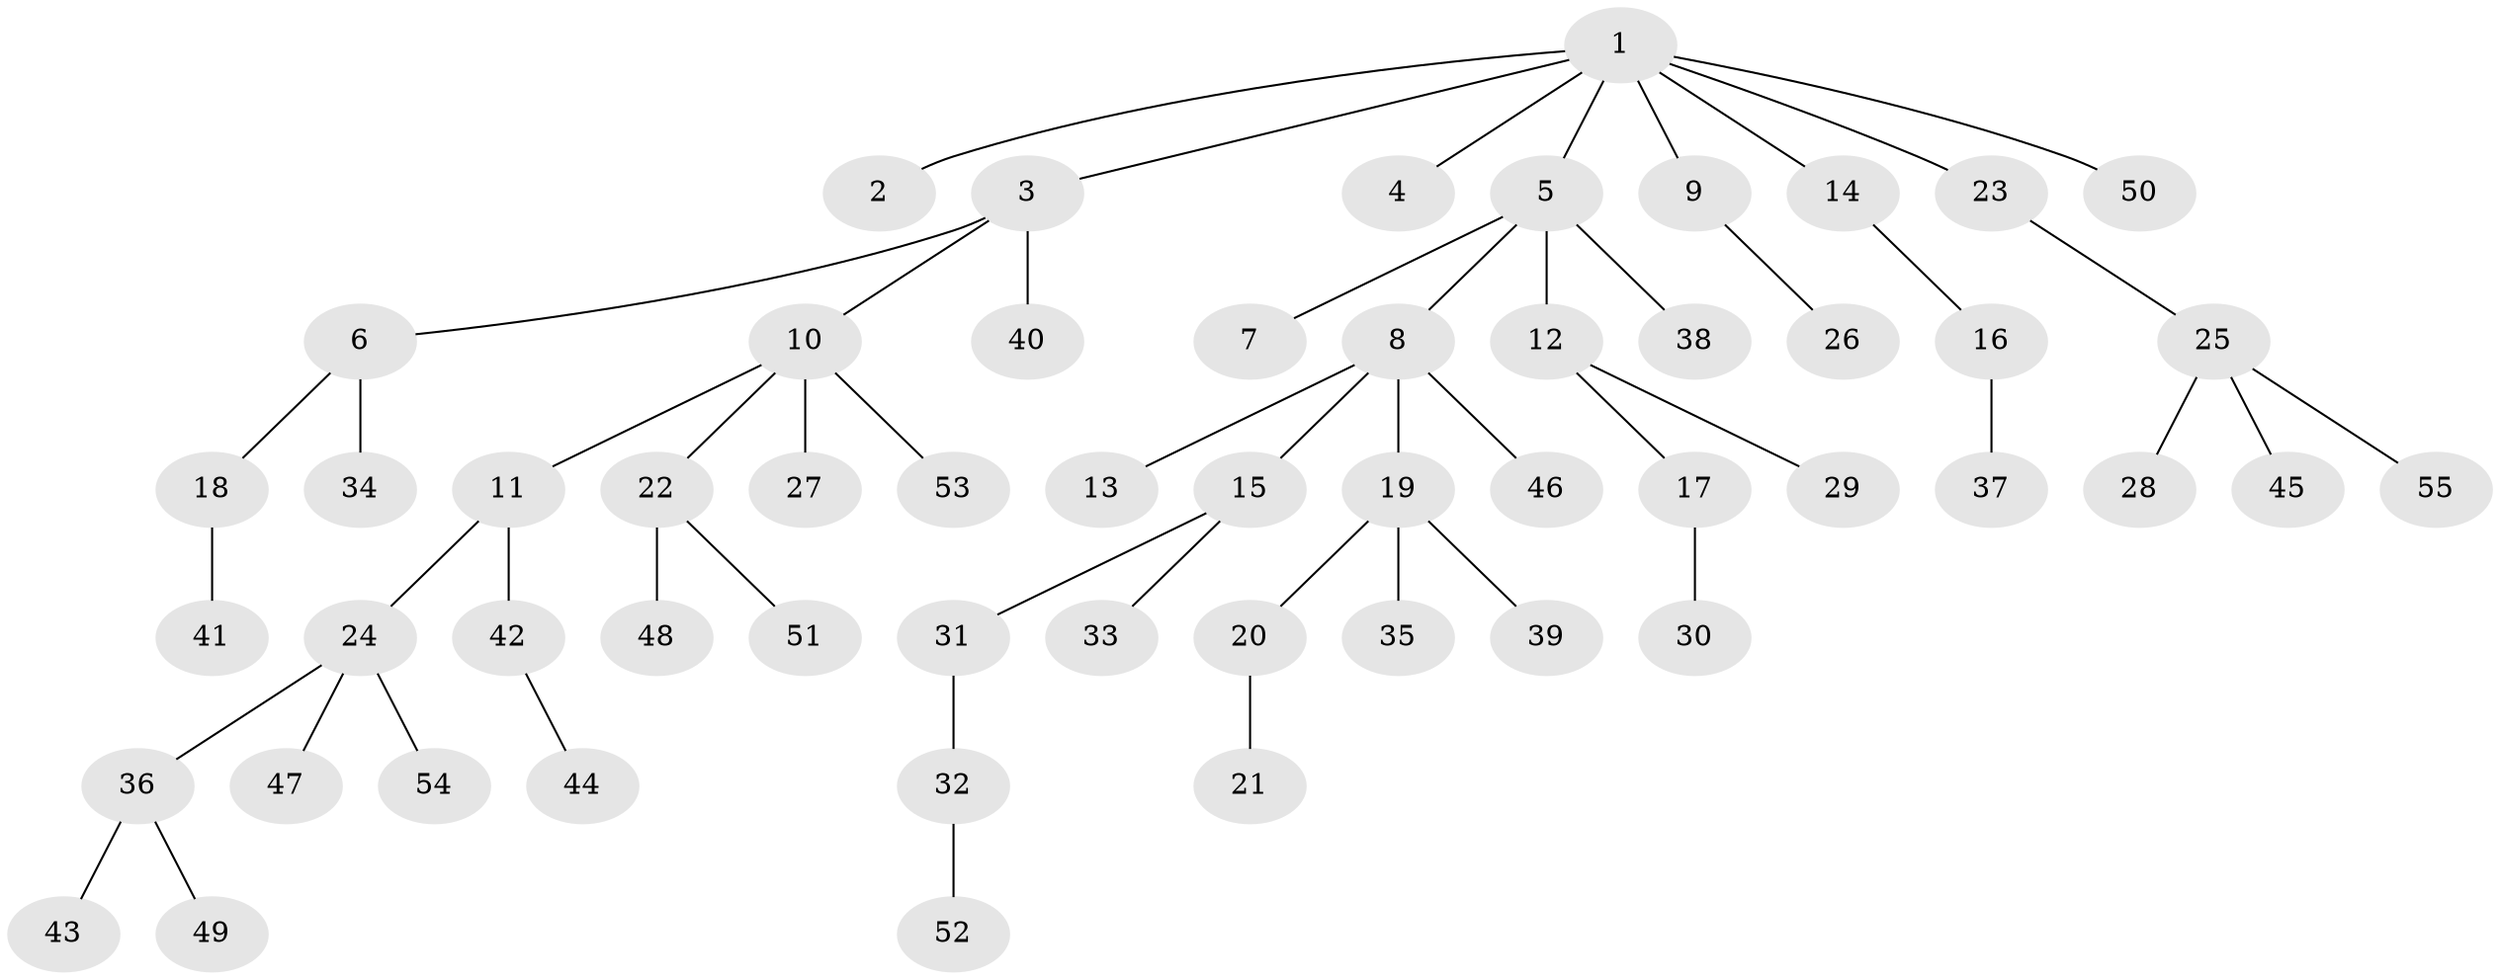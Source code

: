 // coarse degree distribution, {8: 0.024390243902439025, 1: 0.6341463414634146, 4: 0.07317073170731707, 3: 0.0975609756097561, 6: 0.04878048780487805, 2: 0.12195121951219512}
// Generated by graph-tools (version 1.1) at 2025/52/02/27/25 19:52:10]
// undirected, 55 vertices, 54 edges
graph export_dot {
graph [start="1"]
  node [color=gray90,style=filled];
  1;
  2;
  3;
  4;
  5;
  6;
  7;
  8;
  9;
  10;
  11;
  12;
  13;
  14;
  15;
  16;
  17;
  18;
  19;
  20;
  21;
  22;
  23;
  24;
  25;
  26;
  27;
  28;
  29;
  30;
  31;
  32;
  33;
  34;
  35;
  36;
  37;
  38;
  39;
  40;
  41;
  42;
  43;
  44;
  45;
  46;
  47;
  48;
  49;
  50;
  51;
  52;
  53;
  54;
  55;
  1 -- 2;
  1 -- 3;
  1 -- 4;
  1 -- 5;
  1 -- 9;
  1 -- 14;
  1 -- 23;
  1 -- 50;
  3 -- 6;
  3 -- 10;
  3 -- 40;
  5 -- 7;
  5 -- 8;
  5 -- 12;
  5 -- 38;
  6 -- 18;
  6 -- 34;
  8 -- 13;
  8 -- 15;
  8 -- 19;
  8 -- 46;
  9 -- 26;
  10 -- 11;
  10 -- 22;
  10 -- 27;
  10 -- 53;
  11 -- 24;
  11 -- 42;
  12 -- 17;
  12 -- 29;
  14 -- 16;
  15 -- 31;
  15 -- 33;
  16 -- 37;
  17 -- 30;
  18 -- 41;
  19 -- 20;
  19 -- 35;
  19 -- 39;
  20 -- 21;
  22 -- 48;
  22 -- 51;
  23 -- 25;
  24 -- 36;
  24 -- 47;
  24 -- 54;
  25 -- 28;
  25 -- 45;
  25 -- 55;
  31 -- 32;
  32 -- 52;
  36 -- 43;
  36 -- 49;
  42 -- 44;
}
